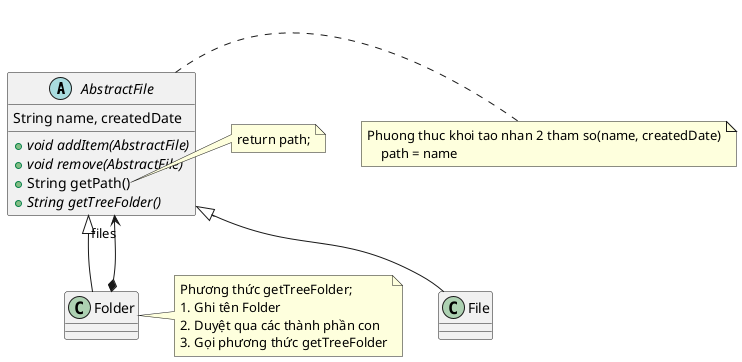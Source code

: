 @startuml
'https://plantuml.com/class-diagram

abstract AbstractFile{
String name, createdDate
+ {abstract} void addItem(AbstractFile)
+ {abstract} void remove(AbstractFile)
+ String getPath()
+ {abstract} String getTreeFolder()
}
class File
class Folder

AbstractFile <|-- File
AbstractFile <|-- Folder
Folder *--> "files" AbstractFile

note right of AbstractFile
    Phuong thuc khoi tao nhan 2 tham so(name, createdDate)
        path = name
end note

note right of AbstractFile::getPath
    return path;
end note

note right of Folder
Phương thức getTreeFolder;
1. Ghi tên Folder
2. Duyệt qua các thành phần con
3. Gọi phương thức getTreeFolder
end note

@enduml